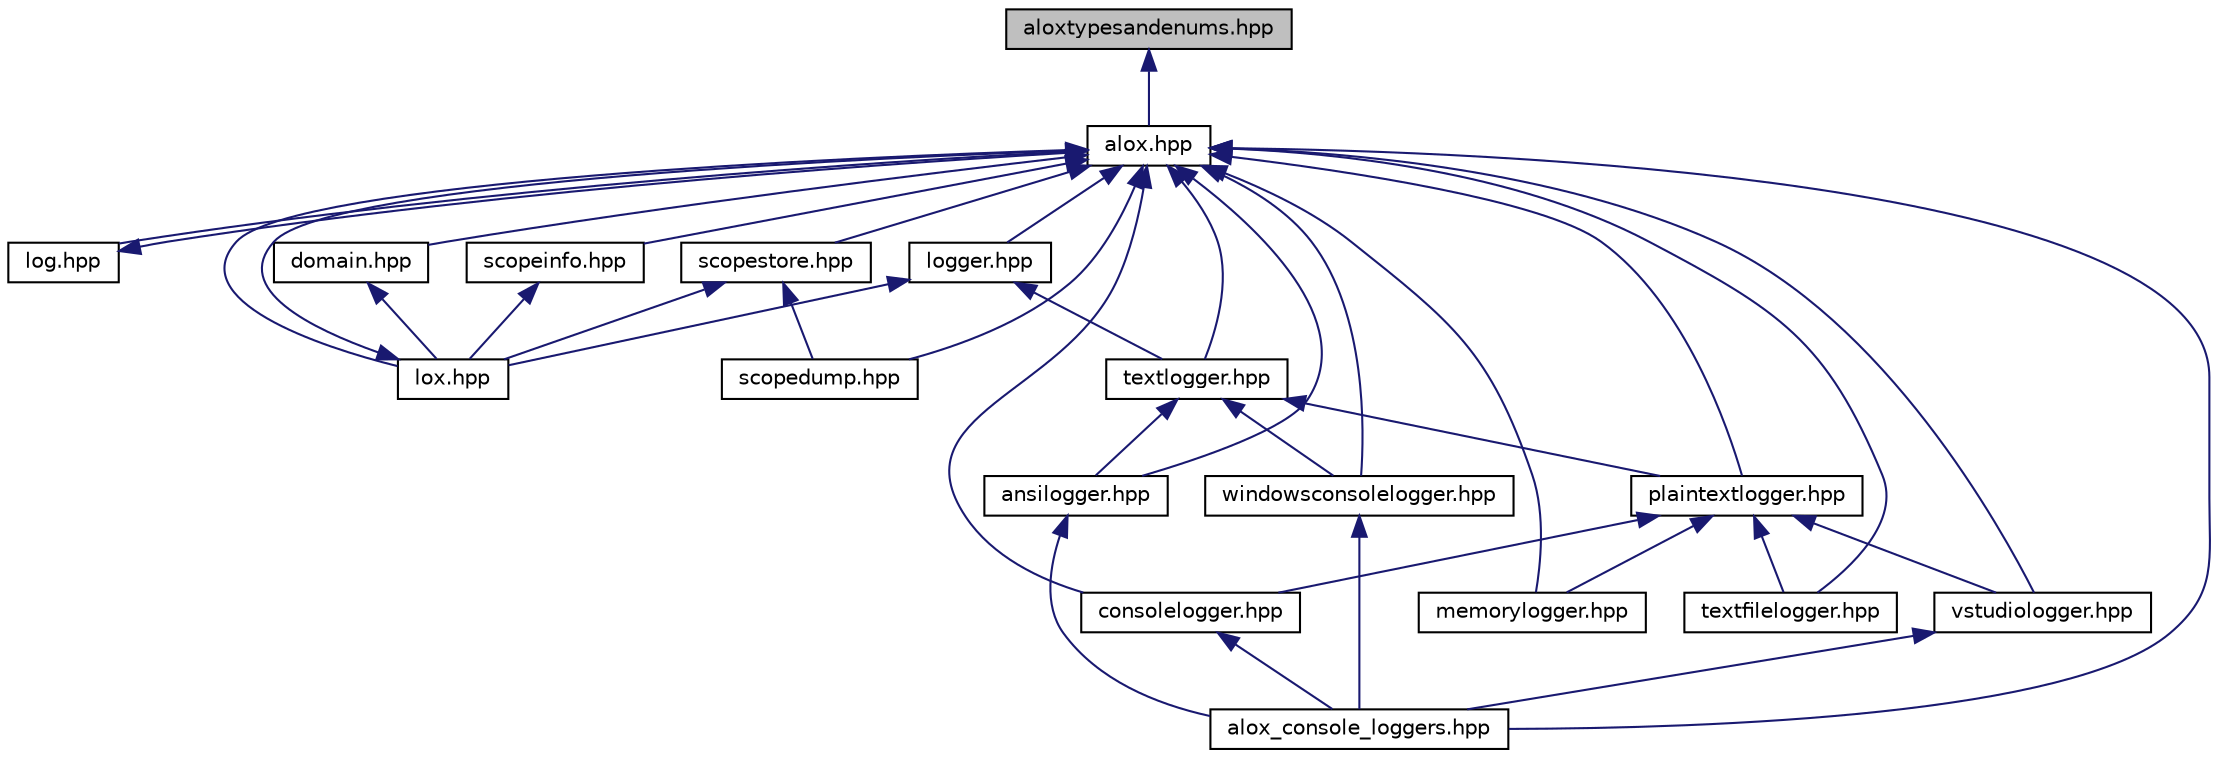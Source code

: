 digraph "aloxtypesandenums.hpp"
{
  edge [fontname="Helvetica",fontsize="10",labelfontname="Helvetica",labelfontsize="10"];
  node [fontname="Helvetica",fontsize="10",shape=record];
  Node1 [label="aloxtypesandenums.hpp",height=0.2,width=0.4,color="black", fillcolor="grey75", style="filled", fontcolor="black"];
  Node1 -> Node2 [dir="back",color="midnightblue",fontsize="10",style="solid",fontname="Helvetica"];
  Node2 -> Node3 [dir="back",color="midnightblue",fontsize="10",style="solid",fontname="Helvetica"];
  Node2 -> Node4 [dir="back",color="midnightblue",fontsize="10",style="solid",fontname="Helvetica"];
  Node2 -> Node5 [dir="back",color="midnightblue",fontsize="10",style="solid",fontname="Helvetica"];
  Node2 -> Node6 [dir="back",color="midnightblue",fontsize="10",style="solid",fontname="Helvetica"];
  Node2 -> Node7 [dir="back",color="midnightblue",fontsize="10",style="solid",fontname="Helvetica"];
  Node2 -> Node8 [dir="back",color="midnightblue",fontsize="10",style="solid",fontname="Helvetica"];
  Node2 -> Node9 [dir="back",color="midnightblue",fontsize="10",style="solid",fontname="Helvetica"];
  Node2 -> Node10 [dir="back",color="midnightblue",fontsize="10",style="solid",fontname="Helvetica"];
  Node2 -> Node11 [dir="back",color="midnightblue",fontsize="10",style="solid",fontname="Helvetica"];
  Node2 -> Node12 [dir="back",color="midnightblue",fontsize="10",style="solid",fontname="Helvetica"];
  Node2 -> Node13 [dir="back",color="midnightblue",fontsize="10",style="solid",fontname="Helvetica"];
  Node2 -> Node14 [dir="back",color="midnightblue",fontsize="10",style="solid",fontname="Helvetica"];
  Node2 -> Node15 [dir="back",color="midnightblue",fontsize="10",style="solid",fontname="Helvetica"];
  Node2 -> Node16 [dir="back",color="midnightblue",fontsize="10",style="solid",fontname="Helvetica"];
  Node2 -> Node17 [dir="back",color="midnightblue",fontsize="10",style="solid",fontname="Helvetica"];
  Node2 -> Node18 [dir="back",color="midnightblue",fontsize="10",style="solid",fontname="Helvetica"];
  Node3 -> Node2 [dir="back",color="midnightblue",fontsize="10",style="solid",fontname="Helvetica"];
  Node4 -> Node2 [dir="back",color="midnightblue",fontsize="10",style="solid",fontname="Helvetica"];
  Node6 -> Node4 [dir="back",color="midnightblue",fontsize="10",style="solid",fontname="Helvetica"];
  Node7 -> Node4 [dir="back",color="midnightblue",fontsize="10",style="solid",fontname="Helvetica"];
  Node7 -> Node8 [dir="back",color="midnightblue",fontsize="10",style="solid",fontname="Helvetica"];
  Node8 -> Node9 [dir="back",color="midnightblue",fontsize="10",style="solid",fontname="Helvetica"];
  Node8 -> Node14 [dir="back",color="midnightblue",fontsize="10",style="solid",fontname="Helvetica"];
  Node8 -> Node15 [dir="back",color="midnightblue",fontsize="10",style="solid",fontname="Helvetica"];
  Node9 -> Node10 [dir="back",color="midnightblue",fontsize="10",style="solid",fontname="Helvetica"];
  Node9 -> Node11 [dir="back",color="midnightblue",fontsize="10",style="solid",fontname="Helvetica"];
  Node9 -> Node12 [dir="back",color="midnightblue",fontsize="10",style="solid",fontname="Helvetica"];
  Node9 -> Node13 [dir="back",color="midnightblue",fontsize="10",style="solid",fontname="Helvetica"];
  Node10 -> Node5 [dir="back",color="midnightblue",fontsize="10",style="solid",fontname="Helvetica"];
  Node13 -> Node5 [dir="back",color="midnightblue",fontsize="10",style="solid",fontname="Helvetica"];
  Node14 -> Node5 [dir="back",color="midnightblue",fontsize="10",style="solid",fontname="Helvetica"];
  Node15 -> Node5 [dir="back",color="midnightblue",fontsize="10",style="solid",fontname="Helvetica"];
  Node17 -> Node4 [dir="back",color="midnightblue",fontsize="10",style="solid",fontname="Helvetica"];
  Node17 -> Node16 [dir="back",color="midnightblue",fontsize="10",style="solid",fontname="Helvetica"];
  Node18 -> Node4 [dir="back",color="midnightblue",fontsize="10",style="solid",fontname="Helvetica"];
  Node2 [label="alox.hpp",height=0.2,width=0.4,color="black", fillcolor="white", style="filled",URL="$alox_8hpp.html"];
  Node3 [label="log.hpp",height=0.2,width=0.4,color="black", fillcolor="white", style="filled",URL="$log_8hpp.html"];
  Node4 [label="lox.hpp",height=0.2,width=0.4,color="black", fillcolor="white", style="filled",URL="$lox_8hpp.html"];
  Node5 [label="alox_console_loggers.hpp",height=0.2,width=0.4,color="black", fillcolor="white", style="filled",URL="$alox__console__loggers_8hpp.html"];
  Node6 [label="domain.hpp",height=0.2,width=0.4,color="black", fillcolor="white", style="filled",URL="$domain_8hpp.html"];
  Node7 [label="logger.hpp",height=0.2,width=0.4,color="black", fillcolor="white", style="filled",URL="$logger_8hpp.html"];
  Node8 [label="textlogger.hpp",height=0.2,width=0.4,color="black", fillcolor="white", style="filled",URL="$textlogger_8hpp.html"];
  Node9 [label="plaintextlogger.hpp",height=0.2,width=0.4,color="black", fillcolor="white", style="filled",URL="$plaintextlogger_8hpp.html"];
  Node10 [label="consolelogger.hpp",height=0.2,width=0.4,color="black", fillcolor="white", style="filled",URL="$consolelogger_8hpp.html"];
  Node11 [label="memorylogger.hpp",height=0.2,width=0.4,color="black", fillcolor="white", style="filled",URL="$memorylogger_8hpp.html"];
  Node12 [label="textfilelogger.hpp",height=0.2,width=0.4,color="black", fillcolor="white", style="filled",URL="$textfilelogger_8hpp.html"];
  Node13 [label="vstudiologger.hpp",height=0.2,width=0.4,color="black", fillcolor="white", style="filled",URL="$vstudiologger_8hpp.html"];
  Node14 [label="ansilogger.hpp",height=0.2,width=0.4,color="black", fillcolor="white", style="filled",URL="$ansilogger_8hpp.html"];
  Node15 [label="windowsconsolelogger.hpp",height=0.2,width=0.4,color="black", fillcolor="white", style="filled",URL="$windowsconsolelogger_8hpp.html"];
  Node16 [label="scopedump.hpp",height=0.2,width=0.4,color="black", fillcolor="white", style="filled",URL="$scopedump_8hpp.html"];
  Node17 [label="scopestore.hpp",height=0.2,width=0.4,color="black", fillcolor="white", style="filled",URL="$scopestore_8hpp.html"];
  Node18 [label="scopeinfo.hpp",height=0.2,width=0.4,color="black", fillcolor="white", style="filled",URL="$scopeinfo_8hpp.html"];
}

